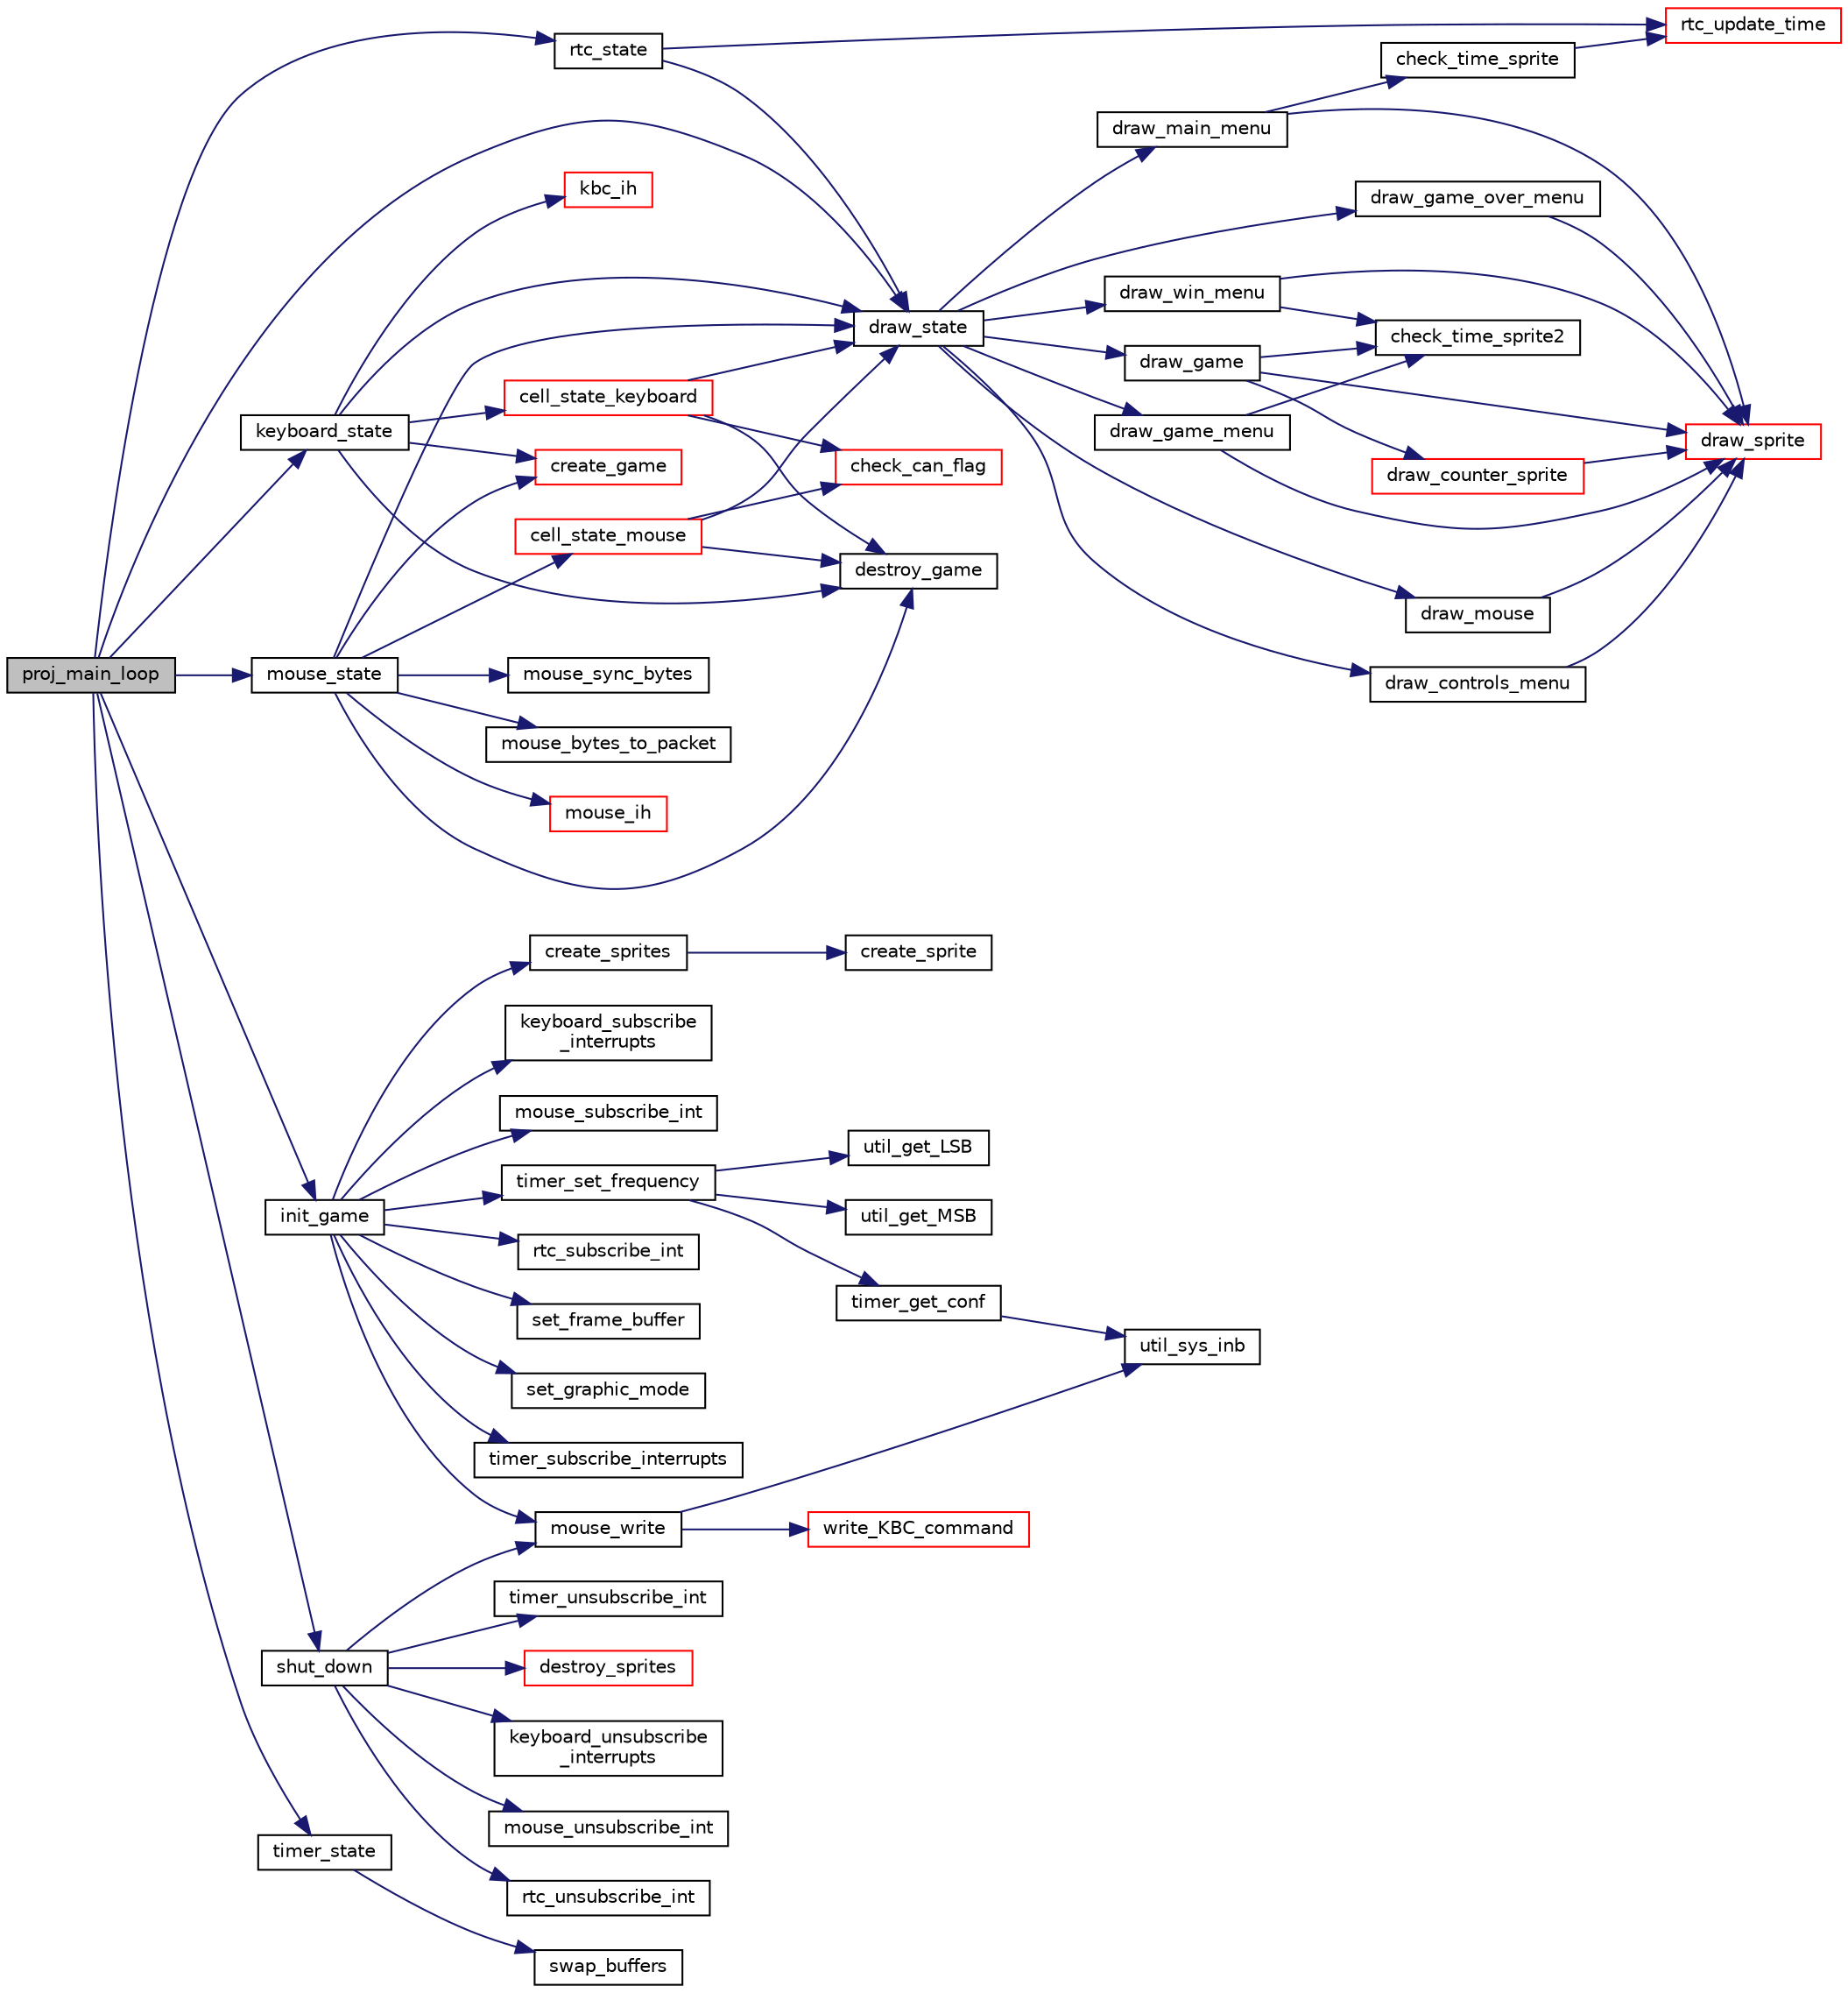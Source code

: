 digraph "proj_main_loop"
{
 // LATEX_PDF_SIZE
  edge [fontname="Helvetica",fontsize="10",labelfontname="Helvetica",labelfontsize="10"];
  node [fontname="Helvetica",fontsize="10",shape=record];
  rankdir="LR";
  Node1 [label="proj_main_loop",height=0.2,width=0.4,color="black", fillcolor="grey75", style="filled", fontcolor="black",tooltip=" "];
  Node1 -> Node2 [color="midnightblue",fontsize="10",style="solid"];
  Node2 [label="draw_state",height=0.2,width=0.4,color="black", fillcolor="white", style="filled",URL="$view_8c.html#ac39d6d91d19c72e4ee591d52c4281dc4",tooltip="Draws the current game state."];
  Node2 -> Node3 [color="midnightblue",fontsize="10",style="solid"];
  Node3 [label="draw_controls_menu",height=0.2,width=0.4,color="black", fillcolor="white", style="filled",URL="$view_8c.html#ab893d4d9bfe64e67ae91809826d943b3",tooltip="Draws the controls menu."];
  Node3 -> Node4 [color="midnightblue",fontsize="10",style="solid"];
  Node4 [label="draw_sprite",height=0.2,width=0.4,color="red", fillcolor="white", style="filled",URL="$view_8c.html#a81f7bc4c06ccd62eb7f3c414764d1ed9",tooltip="Draws a sprite at the specified coordinates."];
  Node2 -> Node6 [color="midnightblue",fontsize="10",style="solid"];
  Node6 [label="draw_game",height=0.2,width=0.4,color="black", fillcolor="white", style="filled",URL="$view_8c.html#a7e6baca1b635c8aadd95c4d821cda8fc",tooltip="Draws the game interface."];
  Node6 -> Node7 [color="midnightblue",fontsize="10",style="solid"];
  Node7 [label="check_time_sprite2",height=0.2,width=0.4,color="black", fillcolor="white", style="filled",URL="$view_8c.html#ac41b34b1dc3c89e8d393c931baa6f4be",tooltip="Determines the appropriate counter sprite based on the provided digit."];
  Node6 -> Node8 [color="midnightblue",fontsize="10",style="solid"];
  Node8 [label="draw_counter_sprite",height=0.2,width=0.4,color="red", fillcolor="white", style="filled",URL="$view_8c.html#a2dc1c1f040ca65617295a414f3d7b38a",tooltip="Draws the flag counter sprite based on the current count of flagged cells."];
  Node8 -> Node4 [color="midnightblue",fontsize="10",style="solid"];
  Node6 -> Node4 [color="midnightblue",fontsize="10",style="solid"];
  Node2 -> Node10 [color="midnightblue",fontsize="10",style="solid"];
  Node10 [label="draw_game_menu",height=0.2,width=0.4,color="black", fillcolor="white", style="filled",URL="$view_8c.html#a0a9f56467341cbe24bd981d4b9960fdd",tooltip="Draws the game pause menu."];
  Node10 -> Node7 [color="midnightblue",fontsize="10",style="solid"];
  Node10 -> Node4 [color="midnightblue",fontsize="10",style="solid"];
  Node2 -> Node11 [color="midnightblue",fontsize="10",style="solid"];
  Node11 [label="draw_game_over_menu",height=0.2,width=0.4,color="black", fillcolor="white", style="filled",URL="$view_8c.html#a3ff01944c06d2fdd90b25d38513516ac",tooltip="Draws the game over menu."];
  Node11 -> Node4 [color="midnightblue",fontsize="10",style="solid"];
  Node2 -> Node12 [color="midnightblue",fontsize="10",style="solid"];
  Node12 [label="draw_main_menu",height=0.2,width=0.4,color="black", fillcolor="white", style="filled",URL="$view_8c.html#a83361e027b6f0dd917305f1f82dedda3",tooltip="Draws the main menu."];
  Node12 -> Node13 [color="midnightblue",fontsize="10",style="solid"];
  Node13 [label="check_time_sprite",height=0.2,width=0.4,color="black", fillcolor="white", style="filled",URL="$view_8c.html#ae7fa611cf3ac30a98397d1cd5dbfd2d5",tooltip="Determines the appropriate sky sprite based on the current time."];
  Node13 -> Node14 [color="midnightblue",fontsize="10",style="solid"];
  Node14 [label="rtc_update_time",height=0.2,width=0.4,color="red", fillcolor="white", style="filled",URL="$rtc_8c.html#ae22bdeb51eb630e1d579dfc1cd1b2f11",tooltip=" "];
  Node12 -> Node4 [color="midnightblue",fontsize="10",style="solid"];
  Node2 -> Node19 [color="midnightblue",fontsize="10",style="solid"];
  Node19 [label="draw_mouse",height=0.2,width=0.4,color="black", fillcolor="white", style="filled",URL="$view_8c.html#a42f4903ab89aff9e3ee0206c52cf710a",tooltip="Draws the mouse cursor."];
  Node19 -> Node4 [color="midnightblue",fontsize="10",style="solid"];
  Node2 -> Node20 [color="midnightblue",fontsize="10",style="solid"];
  Node20 [label="draw_win_menu",height=0.2,width=0.4,color="black", fillcolor="white", style="filled",URL="$view_8c.html#a947be19a1ddc3c2bdcddce8fe4c1b7de",tooltip="Draws the win menu."];
  Node20 -> Node7 [color="midnightblue",fontsize="10",style="solid"];
  Node20 -> Node4 [color="midnightblue",fontsize="10",style="solid"];
  Node1 -> Node21 [color="midnightblue",fontsize="10",style="solid"];
  Node21 [label="init_game",height=0.2,width=0.4,color="black", fillcolor="white", style="filled",URL="$main_8c.html#a98396a1f6335b374d8b9bd3cd5376a6a",tooltip=" "];
  Node21 -> Node22 [color="midnightblue",fontsize="10",style="solid"];
  Node22 [label="create_sprites",height=0.2,width=0.4,color="black", fillcolor="white", style="filled",URL="$model_8c.html#a7e7afd13ee4e35491b01ba9591ba1576",tooltip="Creates all the necessary sprites for the game."];
  Node22 -> Node23 [color="midnightblue",fontsize="10",style="solid"];
  Node23 [label="create_sprite",height=0.2,width=0.4,color="black", fillcolor="white", style="filled",URL="$sprite_8c.html#ab8b348464d3c150e1d472db1a1897ed5",tooltip="Creates a sprite from a given pixmap."];
  Node21 -> Node24 [color="midnightblue",fontsize="10",style="solid"];
  Node24 [label="keyboard_subscribe\l_interrupts",height=0.2,width=0.4,color="black", fillcolor="white", style="filled",URL="$keyboard_8c.html#a4f3036dc383cb3264414c231f2ca11e4",tooltip=" "];
  Node21 -> Node25 [color="midnightblue",fontsize="10",style="solid"];
  Node25 [label="mouse_subscribe_int",height=0.2,width=0.4,color="black", fillcolor="white", style="filled",URL="$mouse_8c.html#a08895a8a691590216c1e72bbf1b2d333",tooltip=" "];
  Node21 -> Node26 [color="midnightblue",fontsize="10",style="solid"];
  Node26 [label="mouse_write",height=0.2,width=0.4,color="black", fillcolor="white", style="filled",URL="$mouse_8c.html#a1703c3c5b61eef30d724b15cafd1d75e",tooltip=" "];
  Node26 -> Node17 [color="midnightblue",fontsize="10",style="solid"];
  Node17 [label="util_sys_inb",height=0.2,width=0.4,color="black", fillcolor="white", style="filled",URL="$utils_8c.html#a79a031a8611f5b2d6afa4158e92b0fb4",tooltip=" "];
  Node26 -> Node27 [color="midnightblue",fontsize="10",style="solid"];
  Node27 [label="write_KBC_command",height=0.2,width=0.4,color="red", fillcolor="white", style="filled",URL="$Keyboard_2kbc_8c.html#a34b653b3939fffe883c903cdadb36d3a",tooltip=" "];
  Node21 -> Node29 [color="midnightblue",fontsize="10",style="solid"];
  Node29 [label="rtc_subscribe_int",height=0.2,width=0.4,color="black", fillcolor="white", style="filled",URL="$rtc_8c.html#abd8de825e876e8ef94c64ac616f68a11",tooltip=" "];
  Node21 -> Node30 [color="midnightblue",fontsize="10",style="solid"];
  Node30 [label="set_frame_buffer",height=0.2,width=0.4,color="black", fillcolor="white", style="filled",URL="$graphic_8c.html#a55bb0148c696baca125c2c03bd585ae5",tooltip=" "];
  Node21 -> Node31 [color="midnightblue",fontsize="10",style="solid"];
  Node31 [label="set_graphic_mode",height=0.2,width=0.4,color="black", fillcolor="white", style="filled",URL="$graphic_8c.html#aa2ac3ebc7870950bab4c0fc90f113155",tooltip=" "];
  Node21 -> Node32 [color="midnightblue",fontsize="10",style="solid"];
  Node32 [label="timer_set_frequency",height=0.2,width=0.4,color="black", fillcolor="white", style="filled",URL="$timer_8c.html#af2c04fa8e97ffa748fd3f612886a92a7",tooltip=" "];
  Node32 -> Node33 [color="midnightblue",fontsize="10",style="solid"];
  Node33 [label="timer_get_conf",height=0.2,width=0.4,color="black", fillcolor="white", style="filled",URL="$timer_8c.html#a703c60b40c8c49607d6ecb6fef82d27a",tooltip=" "];
  Node33 -> Node17 [color="midnightblue",fontsize="10",style="solid"];
  Node32 -> Node34 [color="midnightblue",fontsize="10",style="solid"];
  Node34 [label="util_get_LSB",height=0.2,width=0.4,color="black", fillcolor="white", style="filled",URL="$utils_8c.html#a81621440b3d65680979425e39aa8c789",tooltip=" "];
  Node32 -> Node35 [color="midnightblue",fontsize="10",style="solid"];
  Node35 [label="util_get_MSB",height=0.2,width=0.4,color="black", fillcolor="white", style="filled",URL="$utils_8c.html#a6a880076cd2ec468834438b6e0c58836",tooltip=" "];
  Node21 -> Node36 [color="midnightblue",fontsize="10",style="solid"];
  Node36 [label="timer_subscribe_interrupts",height=0.2,width=0.4,color="black", fillcolor="white", style="filled",URL="$timer_8c.html#ac034f074a7ef2733a20050a5d774ca49",tooltip=" "];
  Node1 -> Node37 [color="midnightblue",fontsize="10",style="solid"];
  Node37 [label="keyboard_state",height=0.2,width=0.4,color="black", fillcolor="white", style="filled",URL="$state_8c.html#a85a5a00216c3c664ad37836286e09be6",tooltip="Handles keyboard input and updates the game state accordingly."];
  Node37 -> Node38 [color="midnightblue",fontsize="10",style="solid"];
  Node38 [label="cell_state_keyboard",height=0.2,width=0.4,color="red", fillcolor="white", style="filled",URL="$state_8c.html#a14575ad012aa8dfb26d627e6c1f200f0",tooltip="Handles keyboard input for cell selection and interaction."];
  Node38 -> Node39 [color="midnightblue",fontsize="10",style="solid"];
  Node39 [label="check_can_flag",height=0.2,width=0.4,color="red", fillcolor="white", style="filled",URL="$game_8c.html#af096eb7a715a07b0a3327ee43eb155bb",tooltip="Checks if more flags can be placed."];
  Node38 -> Node42 [color="midnightblue",fontsize="10",style="solid"];
  Node42 [label="destroy_game",height=0.2,width=0.4,color="black", fillcolor="white", style="filled",URL="$game_8c.html#a64fb1debc9060c15fe118dc12eccb341",tooltip="Destroys the game grid."];
  Node38 -> Node2 [color="midnightblue",fontsize="10",style="solid"];
  Node37 -> Node46 [color="midnightblue",fontsize="10",style="solid"];
  Node46 [label="create_game",height=0.2,width=0.4,color="red", fillcolor="white", style="filled",URL="$game_8c.html#acce0b3456d4c3f48a56422b9a8b792df",tooltip="Creates the game grid."];
  Node37 -> Node42 [color="midnightblue",fontsize="10",style="solid"];
  Node37 -> Node2 [color="midnightblue",fontsize="10",style="solid"];
  Node37 -> Node48 [color="midnightblue",fontsize="10",style="solid"];
  Node48 [label="kbc_ih",height=0.2,width=0.4,color="red", fillcolor="white", style="filled",URL="$keyboard_8c.html#aea970a154161a35f6894898a092ed70a",tooltip=" "];
  Node1 -> Node50 [color="midnightblue",fontsize="10",style="solid"];
  Node50 [label="mouse_state",height=0.2,width=0.4,color="black", fillcolor="white", style="filled",URL="$state_8c.html#aef2e501a29ca47dd1826c6b2c0ebe666",tooltip="Handles mouse input and updates the game state accordingly."];
  Node50 -> Node51 [color="midnightblue",fontsize="10",style="solid"];
  Node51 [label="cell_state_mouse",height=0.2,width=0.4,color="red", fillcolor="white", style="filled",URL="$state_8c.html#adb2d47d83be7d90be9b4bb9cb9472bb0",tooltip="Handles mouse input for cell selection and interaction."];
  Node51 -> Node39 [color="midnightblue",fontsize="10",style="solid"];
  Node51 -> Node42 [color="midnightblue",fontsize="10",style="solid"];
  Node51 -> Node2 [color="midnightblue",fontsize="10",style="solid"];
  Node50 -> Node46 [color="midnightblue",fontsize="10",style="solid"];
  Node50 -> Node42 [color="midnightblue",fontsize="10",style="solid"];
  Node50 -> Node2 [color="midnightblue",fontsize="10",style="solid"];
  Node50 -> Node52 [color="midnightblue",fontsize="10",style="solid"];
  Node52 [label="mouse_bytes_to_packet",height=0.2,width=0.4,color="black", fillcolor="white", style="filled",URL="$mouse_8c.html#a2e235868a79d1a554279c352e8a19f59",tooltip=" "];
  Node50 -> Node53 [color="midnightblue",fontsize="10",style="solid"];
  Node53 [label="mouse_ih",height=0.2,width=0.4,color="red", fillcolor="white", style="filled",URL="$mouse_8c.html#a210374b50462acdedab00df64d5cea3c",tooltip=" "];
  Node50 -> Node54 [color="midnightblue",fontsize="10",style="solid"];
  Node54 [label="mouse_sync_bytes",height=0.2,width=0.4,color="black", fillcolor="white", style="filled",URL="$mouse_8c.html#a1538254b8ccba2f68e02cc3d5547722c",tooltip=" "];
  Node1 -> Node55 [color="midnightblue",fontsize="10",style="solid"];
  Node55 [label="rtc_state",height=0.2,width=0.4,color="black", fillcolor="white", style="filled",URL="$state_8c.html#a9ef0fb9a645256112121584c07ac2133",tooltip="Handles the real-time clock (RTC) state."];
  Node55 -> Node2 [color="midnightblue",fontsize="10",style="solid"];
  Node55 -> Node14 [color="midnightblue",fontsize="10",style="solid"];
  Node1 -> Node56 [color="midnightblue",fontsize="10",style="solid"];
  Node56 [label="shut_down",height=0.2,width=0.4,color="black", fillcolor="white", style="filled",URL="$main_8c.html#aaf4aa1a3f576a119548e3a778b3dc92e",tooltip=" "];
  Node56 -> Node57 [color="midnightblue",fontsize="10",style="solid"];
  Node57 [label="destroy_sprites",height=0.2,width=0.4,color="red", fillcolor="white", style="filled",URL="$model_8c.html#a8fdbc6c7bfca3ef4a8800a3cdc19d932",tooltip="Destroys and frees memory for all the sprites created."];
  Node56 -> Node59 [color="midnightblue",fontsize="10",style="solid"];
  Node59 [label="keyboard_unsubscribe\l_interrupts",height=0.2,width=0.4,color="black", fillcolor="white", style="filled",URL="$keyboard_8c.html#a97f07efdc4bf5955236db1b8f111daf6",tooltip=" "];
  Node56 -> Node60 [color="midnightblue",fontsize="10",style="solid"];
  Node60 [label="mouse_unsubscribe_int",height=0.2,width=0.4,color="black", fillcolor="white", style="filled",URL="$mouse_8c.html#a3ecf823d80520009ae5e0d76ae40a3c3",tooltip=" "];
  Node56 -> Node26 [color="midnightblue",fontsize="10",style="solid"];
  Node56 -> Node61 [color="midnightblue",fontsize="10",style="solid"];
  Node61 [label="rtc_unsubscribe_int",height=0.2,width=0.4,color="black", fillcolor="white", style="filled",URL="$rtc_8c.html#ab8f17bf5280c908c8b199a90fefcc758",tooltip=" "];
  Node56 -> Node62 [color="midnightblue",fontsize="10",style="solid"];
  Node62 [label="timer_unsubscribe_int",height=0.2,width=0.4,color="black", fillcolor="white", style="filled",URL="$timer_8c.html#afabd21de449be154dd65d5fdb2d8045d",tooltip=" "];
  Node1 -> Node63 [color="midnightblue",fontsize="10",style="solid"];
  Node63 [label="timer_state",height=0.2,width=0.4,color="black", fillcolor="white", style="filled",URL="$state_8c.html#ade23307b26c4fb98961332715bc11514",tooltip="Handles timer events and updates the game state accordingly."];
  Node63 -> Node64 [color="midnightblue",fontsize="10",style="solid"];
  Node64 [label="swap_buffers",height=0.2,width=0.4,color="black", fillcolor="white", style="filled",URL="$graphic_8c.html#a0d157d997329169f936545f9985e334b",tooltip=" "];
}
